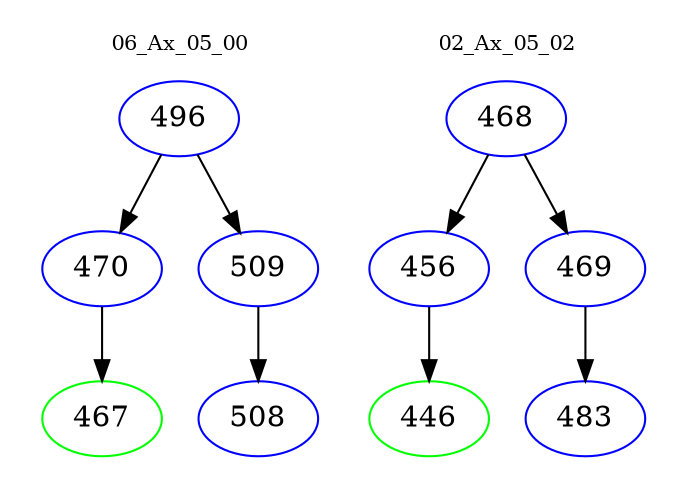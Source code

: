 digraph{
subgraph cluster_0 {
color = white
label = "06_Ax_05_00";
fontsize=10;
T0_496 [label="496", color="blue"]
T0_496 -> T0_470 [color="black"]
T0_470 [label="470", color="blue"]
T0_470 -> T0_467 [color="black"]
T0_467 [label="467", color="green"]
T0_496 -> T0_509 [color="black"]
T0_509 [label="509", color="blue"]
T0_509 -> T0_508 [color="black"]
T0_508 [label="508", color="blue"]
}
subgraph cluster_1 {
color = white
label = "02_Ax_05_02";
fontsize=10;
T1_468 [label="468", color="blue"]
T1_468 -> T1_456 [color="black"]
T1_456 [label="456", color="blue"]
T1_456 -> T1_446 [color="black"]
T1_446 [label="446", color="green"]
T1_468 -> T1_469 [color="black"]
T1_469 [label="469", color="blue"]
T1_469 -> T1_483 [color="black"]
T1_483 [label="483", color="blue"]
}
}
